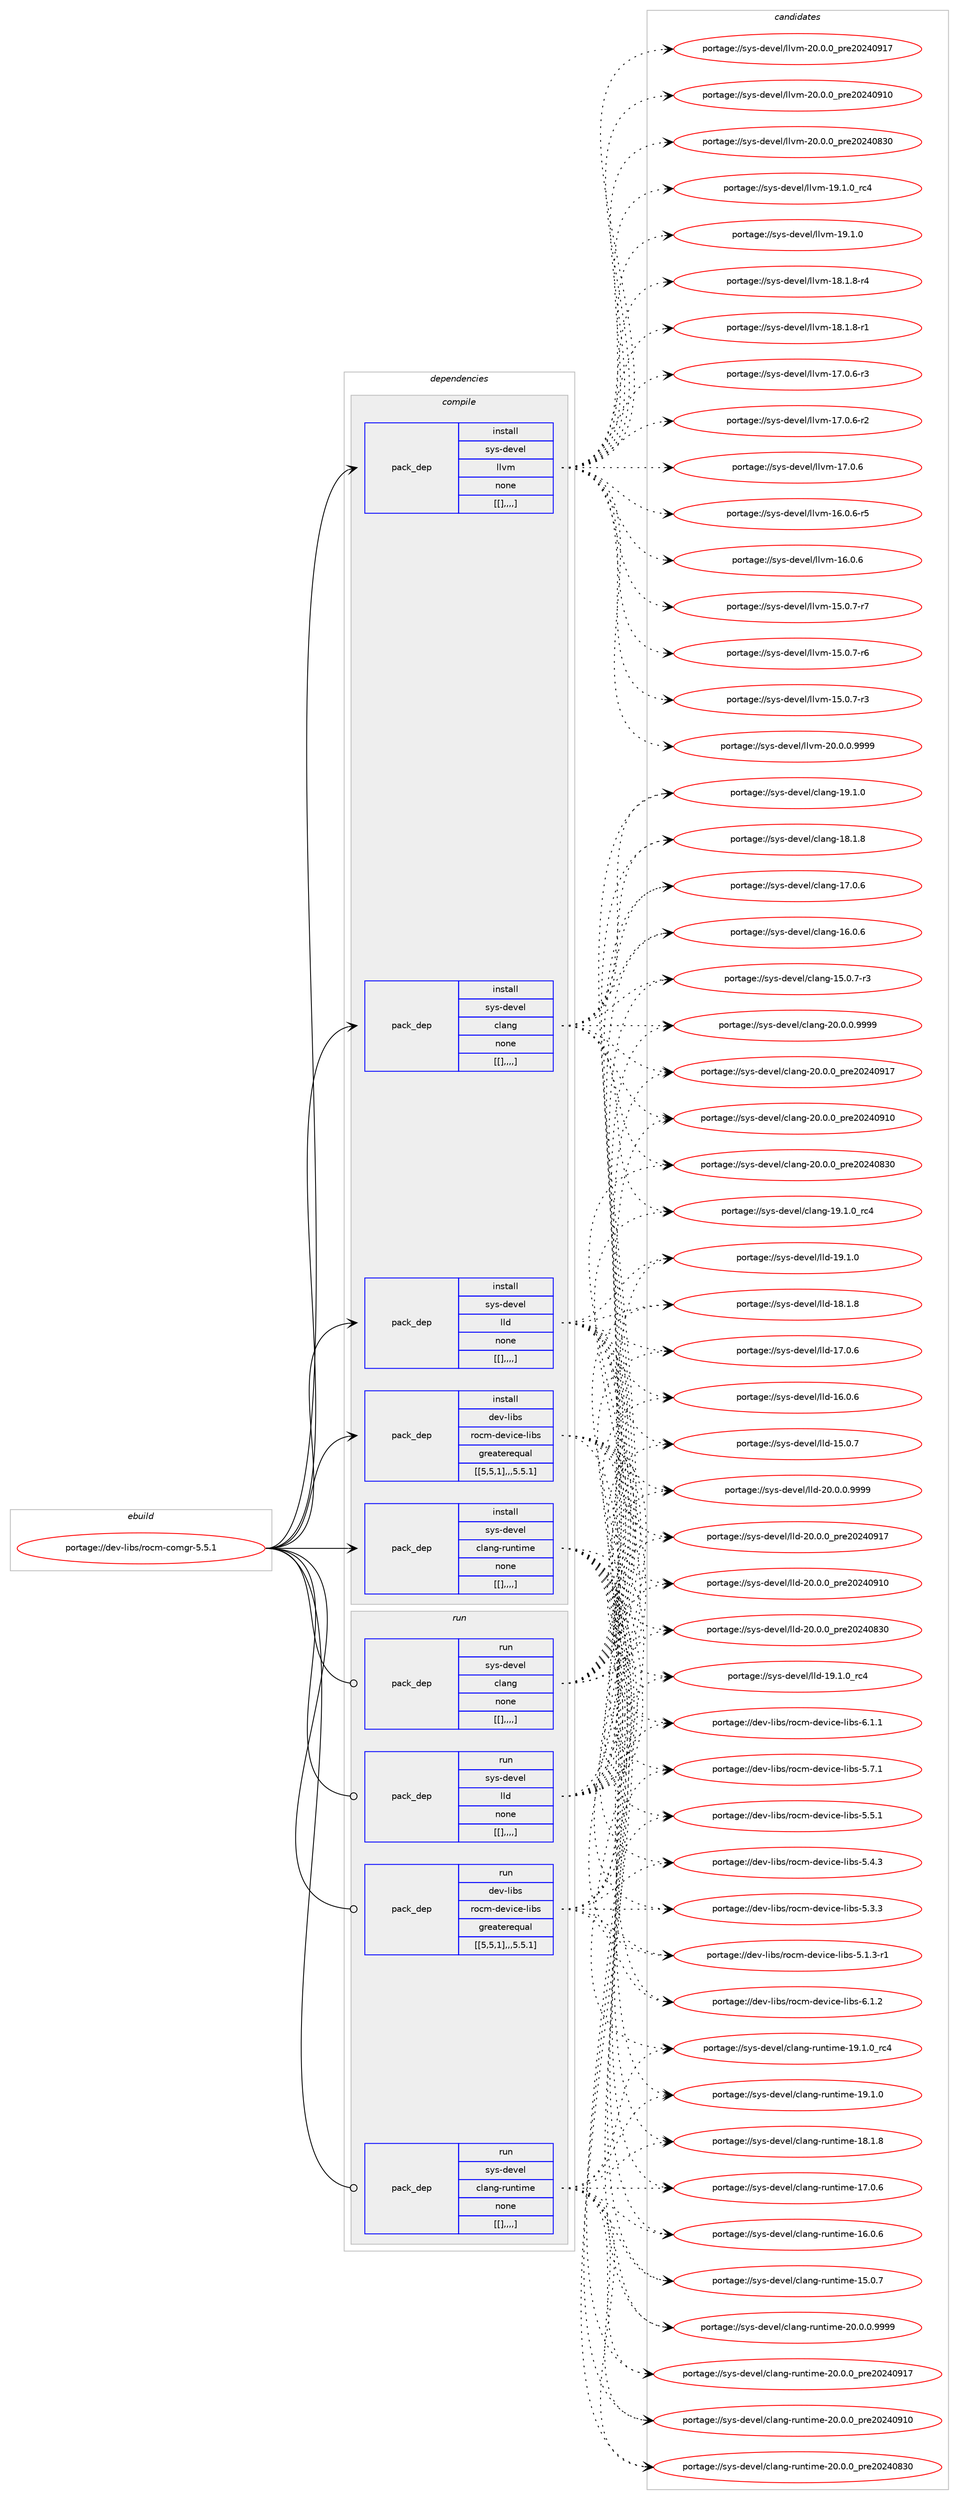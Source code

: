 digraph prolog {

# *************
# Graph options
# *************

newrank=true;
concentrate=true;
compound=true;
graph [rankdir=LR,fontname=Helvetica,fontsize=10,ranksep=1.5];#, ranksep=2.5, nodesep=0.2];
edge  [arrowhead=vee];
node  [fontname=Helvetica,fontsize=10];

# **********
# The ebuild
# **********

subgraph cluster_leftcol {
color=gray;
label=<<i>ebuild</i>>;
id [label="portage://dev-libs/rocm-comgr-5.5.1", color=red, width=4, href="../dev-libs/rocm-comgr-5.5.1.svg"];
}

# ****************
# The dependencies
# ****************

subgraph cluster_midcol {
color=gray;
label=<<i>dependencies</i>>;
subgraph cluster_compile {
fillcolor="#eeeeee";
style=filled;
label=<<i>compile</i>>;
subgraph pack85007 {
dependency115204 [label=<<TABLE BORDER="0" CELLBORDER="1" CELLSPACING="0" CELLPADDING="4" WIDTH="220"><TR><TD ROWSPAN="6" CELLPADDING="30">pack_dep</TD></TR><TR><TD WIDTH="110">install</TD></TR><TR><TD>dev-libs</TD></TR><TR><TD>rocm-device-libs</TD></TR><TR><TD>greaterequal</TD></TR><TR><TD>[[5,5,1],,,5.5.1]</TD></TR></TABLE>>, shape=none, color=blue];
}
id:e -> dependency115204:w [weight=20,style="solid",arrowhead="vee"];
subgraph pack85008 {
dependency115205 [label=<<TABLE BORDER="0" CELLBORDER="1" CELLSPACING="0" CELLPADDING="4" WIDTH="220"><TR><TD ROWSPAN="6" CELLPADDING="30">pack_dep</TD></TR><TR><TD WIDTH="110">install</TD></TR><TR><TD>sys-devel</TD></TR><TR><TD>clang</TD></TR><TR><TD>none</TD></TR><TR><TD>[[],,,,]</TD></TR></TABLE>>, shape=none, color=blue];
}
id:e -> dependency115205:w [weight=20,style="solid",arrowhead="vee"];
subgraph pack85009 {
dependency115206 [label=<<TABLE BORDER="0" CELLBORDER="1" CELLSPACING="0" CELLPADDING="4" WIDTH="220"><TR><TD ROWSPAN="6" CELLPADDING="30">pack_dep</TD></TR><TR><TD WIDTH="110">install</TD></TR><TR><TD>sys-devel</TD></TR><TR><TD>clang-runtime</TD></TR><TR><TD>none</TD></TR><TR><TD>[[],,,,]</TD></TR></TABLE>>, shape=none, color=blue];
}
id:e -> dependency115206:w [weight=20,style="solid",arrowhead="vee"];
subgraph pack85010 {
dependency115207 [label=<<TABLE BORDER="0" CELLBORDER="1" CELLSPACING="0" CELLPADDING="4" WIDTH="220"><TR><TD ROWSPAN="6" CELLPADDING="30">pack_dep</TD></TR><TR><TD WIDTH="110">install</TD></TR><TR><TD>sys-devel</TD></TR><TR><TD>lld</TD></TR><TR><TD>none</TD></TR><TR><TD>[[],,,,]</TD></TR></TABLE>>, shape=none, color=blue];
}
id:e -> dependency115207:w [weight=20,style="solid",arrowhead="vee"];
subgraph pack85011 {
dependency115208 [label=<<TABLE BORDER="0" CELLBORDER="1" CELLSPACING="0" CELLPADDING="4" WIDTH="220"><TR><TD ROWSPAN="6" CELLPADDING="30">pack_dep</TD></TR><TR><TD WIDTH="110">install</TD></TR><TR><TD>sys-devel</TD></TR><TR><TD>llvm</TD></TR><TR><TD>none</TD></TR><TR><TD>[[],,,,]</TD></TR></TABLE>>, shape=none, color=blue];
}
id:e -> dependency115208:w [weight=20,style="solid",arrowhead="vee"];
}
subgraph cluster_compileandrun {
fillcolor="#eeeeee";
style=filled;
label=<<i>compile and run</i>>;
}
subgraph cluster_run {
fillcolor="#eeeeee";
style=filled;
label=<<i>run</i>>;
subgraph pack85012 {
dependency115209 [label=<<TABLE BORDER="0" CELLBORDER="1" CELLSPACING="0" CELLPADDING="4" WIDTH="220"><TR><TD ROWSPAN="6" CELLPADDING="30">pack_dep</TD></TR><TR><TD WIDTH="110">run</TD></TR><TR><TD>dev-libs</TD></TR><TR><TD>rocm-device-libs</TD></TR><TR><TD>greaterequal</TD></TR><TR><TD>[[5,5,1],,,5.5.1]</TD></TR></TABLE>>, shape=none, color=blue];
}
id:e -> dependency115209:w [weight=20,style="solid",arrowhead="odot"];
subgraph pack85013 {
dependency115210 [label=<<TABLE BORDER="0" CELLBORDER="1" CELLSPACING="0" CELLPADDING="4" WIDTH="220"><TR><TD ROWSPAN="6" CELLPADDING="30">pack_dep</TD></TR><TR><TD WIDTH="110">run</TD></TR><TR><TD>sys-devel</TD></TR><TR><TD>clang</TD></TR><TR><TD>none</TD></TR><TR><TD>[[],,,,]</TD></TR></TABLE>>, shape=none, color=blue];
}
id:e -> dependency115210:w [weight=20,style="solid",arrowhead="odot"];
subgraph pack85014 {
dependency115211 [label=<<TABLE BORDER="0" CELLBORDER="1" CELLSPACING="0" CELLPADDING="4" WIDTH="220"><TR><TD ROWSPAN="6" CELLPADDING="30">pack_dep</TD></TR><TR><TD WIDTH="110">run</TD></TR><TR><TD>sys-devel</TD></TR><TR><TD>clang-runtime</TD></TR><TR><TD>none</TD></TR><TR><TD>[[],,,,]</TD></TR></TABLE>>, shape=none, color=blue];
}
id:e -> dependency115211:w [weight=20,style="solid",arrowhead="odot"];
subgraph pack85015 {
dependency115212 [label=<<TABLE BORDER="0" CELLBORDER="1" CELLSPACING="0" CELLPADDING="4" WIDTH="220"><TR><TD ROWSPAN="6" CELLPADDING="30">pack_dep</TD></TR><TR><TD WIDTH="110">run</TD></TR><TR><TD>sys-devel</TD></TR><TR><TD>lld</TD></TR><TR><TD>none</TD></TR><TR><TD>[[],,,,]</TD></TR></TABLE>>, shape=none, color=blue];
}
id:e -> dependency115212:w [weight=20,style="solid",arrowhead="odot"];
}
}

# **************
# The candidates
# **************

subgraph cluster_choices {
rank=same;
color=gray;
label=<<i>candidates</i>>;

subgraph choice85007 {
color=black;
nodesep=1;
choice1001011184510810598115471141119910945100101118105991014510810598115455446494650 [label="portage://dev-libs/rocm-device-libs-6.1.2", color=red, width=4,href="../dev-libs/rocm-device-libs-6.1.2.svg"];
choice1001011184510810598115471141119910945100101118105991014510810598115455446494649 [label="portage://dev-libs/rocm-device-libs-6.1.1", color=red, width=4,href="../dev-libs/rocm-device-libs-6.1.1.svg"];
choice1001011184510810598115471141119910945100101118105991014510810598115455346554649 [label="portage://dev-libs/rocm-device-libs-5.7.1", color=red, width=4,href="../dev-libs/rocm-device-libs-5.7.1.svg"];
choice1001011184510810598115471141119910945100101118105991014510810598115455346534649 [label="portage://dev-libs/rocm-device-libs-5.5.1", color=red, width=4,href="../dev-libs/rocm-device-libs-5.5.1.svg"];
choice1001011184510810598115471141119910945100101118105991014510810598115455346524651 [label="portage://dev-libs/rocm-device-libs-5.4.3", color=red, width=4,href="../dev-libs/rocm-device-libs-5.4.3.svg"];
choice1001011184510810598115471141119910945100101118105991014510810598115455346514651 [label="portage://dev-libs/rocm-device-libs-5.3.3", color=red, width=4,href="../dev-libs/rocm-device-libs-5.3.3.svg"];
choice10010111845108105981154711411199109451001011181059910145108105981154553464946514511449 [label="portage://dev-libs/rocm-device-libs-5.1.3-r1", color=red, width=4,href="../dev-libs/rocm-device-libs-5.1.3-r1.svg"];
dependency115204:e -> choice1001011184510810598115471141119910945100101118105991014510810598115455446494650:w [style=dotted,weight="100"];
dependency115204:e -> choice1001011184510810598115471141119910945100101118105991014510810598115455446494649:w [style=dotted,weight="100"];
dependency115204:e -> choice1001011184510810598115471141119910945100101118105991014510810598115455346554649:w [style=dotted,weight="100"];
dependency115204:e -> choice1001011184510810598115471141119910945100101118105991014510810598115455346534649:w [style=dotted,weight="100"];
dependency115204:e -> choice1001011184510810598115471141119910945100101118105991014510810598115455346524651:w [style=dotted,weight="100"];
dependency115204:e -> choice1001011184510810598115471141119910945100101118105991014510810598115455346514651:w [style=dotted,weight="100"];
dependency115204:e -> choice10010111845108105981154711411199109451001011181059910145108105981154553464946514511449:w [style=dotted,weight="100"];
}
subgraph choice85008 {
color=black;
nodesep=1;
choice11512111545100101118101108479910897110103455048464846484657575757 [label="portage://sys-devel/clang-20.0.0.9999", color=red, width=4,href="../sys-devel/clang-20.0.0.9999.svg"];
choice1151211154510010111810110847991089711010345504846484648951121141015048505248574955 [label="portage://sys-devel/clang-20.0.0_pre20240917", color=red, width=4,href="../sys-devel/clang-20.0.0_pre20240917.svg"];
choice1151211154510010111810110847991089711010345504846484648951121141015048505248574948 [label="portage://sys-devel/clang-20.0.0_pre20240910", color=red, width=4,href="../sys-devel/clang-20.0.0_pre20240910.svg"];
choice1151211154510010111810110847991089711010345504846484648951121141015048505248565148 [label="portage://sys-devel/clang-20.0.0_pre20240830", color=red, width=4,href="../sys-devel/clang-20.0.0_pre20240830.svg"];
choice1151211154510010111810110847991089711010345495746494648951149952 [label="portage://sys-devel/clang-19.1.0_rc4", color=red, width=4,href="../sys-devel/clang-19.1.0_rc4.svg"];
choice1151211154510010111810110847991089711010345495746494648 [label="portage://sys-devel/clang-19.1.0", color=red, width=4,href="../sys-devel/clang-19.1.0.svg"];
choice1151211154510010111810110847991089711010345495646494656 [label="portage://sys-devel/clang-18.1.8", color=red, width=4,href="../sys-devel/clang-18.1.8.svg"];
choice1151211154510010111810110847991089711010345495546484654 [label="portage://sys-devel/clang-17.0.6", color=red, width=4,href="../sys-devel/clang-17.0.6.svg"];
choice1151211154510010111810110847991089711010345495446484654 [label="portage://sys-devel/clang-16.0.6", color=red, width=4,href="../sys-devel/clang-16.0.6.svg"];
choice11512111545100101118101108479910897110103454953464846554511451 [label="portage://sys-devel/clang-15.0.7-r3", color=red, width=4,href="../sys-devel/clang-15.0.7-r3.svg"];
dependency115205:e -> choice11512111545100101118101108479910897110103455048464846484657575757:w [style=dotted,weight="100"];
dependency115205:e -> choice1151211154510010111810110847991089711010345504846484648951121141015048505248574955:w [style=dotted,weight="100"];
dependency115205:e -> choice1151211154510010111810110847991089711010345504846484648951121141015048505248574948:w [style=dotted,weight="100"];
dependency115205:e -> choice1151211154510010111810110847991089711010345504846484648951121141015048505248565148:w [style=dotted,weight="100"];
dependency115205:e -> choice1151211154510010111810110847991089711010345495746494648951149952:w [style=dotted,weight="100"];
dependency115205:e -> choice1151211154510010111810110847991089711010345495746494648:w [style=dotted,weight="100"];
dependency115205:e -> choice1151211154510010111810110847991089711010345495646494656:w [style=dotted,weight="100"];
dependency115205:e -> choice1151211154510010111810110847991089711010345495546484654:w [style=dotted,weight="100"];
dependency115205:e -> choice1151211154510010111810110847991089711010345495446484654:w [style=dotted,weight="100"];
dependency115205:e -> choice11512111545100101118101108479910897110103454953464846554511451:w [style=dotted,weight="100"];
}
subgraph choice85009 {
color=black;
nodesep=1;
choice1151211154510010111810110847991089711010345114117110116105109101455048464846484657575757 [label="portage://sys-devel/clang-runtime-20.0.0.9999", color=red, width=4,href="../sys-devel/clang-runtime-20.0.0.9999.svg"];
choice115121115451001011181011084799108971101034511411711011610510910145504846484648951121141015048505248574955 [label="portage://sys-devel/clang-runtime-20.0.0_pre20240917", color=red, width=4,href="../sys-devel/clang-runtime-20.0.0_pre20240917.svg"];
choice115121115451001011181011084799108971101034511411711011610510910145504846484648951121141015048505248574948 [label="portage://sys-devel/clang-runtime-20.0.0_pre20240910", color=red, width=4,href="../sys-devel/clang-runtime-20.0.0_pre20240910.svg"];
choice115121115451001011181011084799108971101034511411711011610510910145504846484648951121141015048505248565148 [label="portage://sys-devel/clang-runtime-20.0.0_pre20240830", color=red, width=4,href="../sys-devel/clang-runtime-20.0.0_pre20240830.svg"];
choice115121115451001011181011084799108971101034511411711011610510910145495746494648951149952 [label="portage://sys-devel/clang-runtime-19.1.0_rc4", color=red, width=4,href="../sys-devel/clang-runtime-19.1.0_rc4.svg"];
choice115121115451001011181011084799108971101034511411711011610510910145495746494648 [label="portage://sys-devel/clang-runtime-19.1.0", color=red, width=4,href="../sys-devel/clang-runtime-19.1.0.svg"];
choice115121115451001011181011084799108971101034511411711011610510910145495646494656 [label="portage://sys-devel/clang-runtime-18.1.8", color=red, width=4,href="../sys-devel/clang-runtime-18.1.8.svg"];
choice115121115451001011181011084799108971101034511411711011610510910145495546484654 [label="portage://sys-devel/clang-runtime-17.0.6", color=red, width=4,href="../sys-devel/clang-runtime-17.0.6.svg"];
choice115121115451001011181011084799108971101034511411711011610510910145495446484654 [label="portage://sys-devel/clang-runtime-16.0.6", color=red, width=4,href="../sys-devel/clang-runtime-16.0.6.svg"];
choice115121115451001011181011084799108971101034511411711011610510910145495346484655 [label="portage://sys-devel/clang-runtime-15.0.7", color=red, width=4,href="../sys-devel/clang-runtime-15.0.7.svg"];
dependency115206:e -> choice1151211154510010111810110847991089711010345114117110116105109101455048464846484657575757:w [style=dotted,weight="100"];
dependency115206:e -> choice115121115451001011181011084799108971101034511411711011610510910145504846484648951121141015048505248574955:w [style=dotted,weight="100"];
dependency115206:e -> choice115121115451001011181011084799108971101034511411711011610510910145504846484648951121141015048505248574948:w [style=dotted,weight="100"];
dependency115206:e -> choice115121115451001011181011084799108971101034511411711011610510910145504846484648951121141015048505248565148:w [style=dotted,weight="100"];
dependency115206:e -> choice115121115451001011181011084799108971101034511411711011610510910145495746494648951149952:w [style=dotted,weight="100"];
dependency115206:e -> choice115121115451001011181011084799108971101034511411711011610510910145495746494648:w [style=dotted,weight="100"];
dependency115206:e -> choice115121115451001011181011084799108971101034511411711011610510910145495646494656:w [style=dotted,weight="100"];
dependency115206:e -> choice115121115451001011181011084799108971101034511411711011610510910145495546484654:w [style=dotted,weight="100"];
dependency115206:e -> choice115121115451001011181011084799108971101034511411711011610510910145495446484654:w [style=dotted,weight="100"];
dependency115206:e -> choice115121115451001011181011084799108971101034511411711011610510910145495346484655:w [style=dotted,weight="100"];
}
subgraph choice85010 {
color=black;
nodesep=1;
choice1151211154510010111810110847108108100455048464846484657575757 [label="portage://sys-devel/lld-20.0.0.9999", color=red, width=4,href="../sys-devel/lld-20.0.0.9999.svg"];
choice115121115451001011181011084710810810045504846484648951121141015048505248574955 [label="portage://sys-devel/lld-20.0.0_pre20240917", color=red, width=4,href="../sys-devel/lld-20.0.0_pre20240917.svg"];
choice115121115451001011181011084710810810045504846484648951121141015048505248574948 [label="portage://sys-devel/lld-20.0.0_pre20240910", color=red, width=4,href="../sys-devel/lld-20.0.0_pre20240910.svg"];
choice115121115451001011181011084710810810045504846484648951121141015048505248565148 [label="portage://sys-devel/lld-20.0.0_pre20240830", color=red, width=4,href="../sys-devel/lld-20.0.0_pre20240830.svg"];
choice115121115451001011181011084710810810045495746494648951149952 [label="portage://sys-devel/lld-19.1.0_rc4", color=red, width=4,href="../sys-devel/lld-19.1.0_rc4.svg"];
choice115121115451001011181011084710810810045495746494648 [label="portage://sys-devel/lld-19.1.0", color=red, width=4,href="../sys-devel/lld-19.1.0.svg"];
choice115121115451001011181011084710810810045495646494656 [label="portage://sys-devel/lld-18.1.8", color=red, width=4,href="../sys-devel/lld-18.1.8.svg"];
choice115121115451001011181011084710810810045495546484654 [label="portage://sys-devel/lld-17.0.6", color=red, width=4,href="../sys-devel/lld-17.0.6.svg"];
choice115121115451001011181011084710810810045495446484654 [label="portage://sys-devel/lld-16.0.6", color=red, width=4,href="../sys-devel/lld-16.0.6.svg"];
choice115121115451001011181011084710810810045495346484655 [label="portage://sys-devel/lld-15.0.7", color=red, width=4,href="../sys-devel/lld-15.0.7.svg"];
dependency115207:e -> choice1151211154510010111810110847108108100455048464846484657575757:w [style=dotted,weight="100"];
dependency115207:e -> choice115121115451001011181011084710810810045504846484648951121141015048505248574955:w [style=dotted,weight="100"];
dependency115207:e -> choice115121115451001011181011084710810810045504846484648951121141015048505248574948:w [style=dotted,weight="100"];
dependency115207:e -> choice115121115451001011181011084710810810045504846484648951121141015048505248565148:w [style=dotted,weight="100"];
dependency115207:e -> choice115121115451001011181011084710810810045495746494648951149952:w [style=dotted,weight="100"];
dependency115207:e -> choice115121115451001011181011084710810810045495746494648:w [style=dotted,weight="100"];
dependency115207:e -> choice115121115451001011181011084710810810045495646494656:w [style=dotted,weight="100"];
dependency115207:e -> choice115121115451001011181011084710810810045495546484654:w [style=dotted,weight="100"];
dependency115207:e -> choice115121115451001011181011084710810810045495446484654:w [style=dotted,weight="100"];
dependency115207:e -> choice115121115451001011181011084710810810045495346484655:w [style=dotted,weight="100"];
}
subgraph choice85011 {
color=black;
nodesep=1;
choice1151211154510010111810110847108108118109455048464846484657575757 [label="portage://sys-devel/llvm-20.0.0.9999", color=red, width=4,href="../sys-devel/llvm-20.0.0.9999.svg"];
choice115121115451001011181011084710810811810945504846484648951121141015048505248574955 [label="portage://sys-devel/llvm-20.0.0_pre20240917", color=red, width=4,href="../sys-devel/llvm-20.0.0_pre20240917.svg"];
choice115121115451001011181011084710810811810945504846484648951121141015048505248574948 [label="portage://sys-devel/llvm-20.0.0_pre20240910", color=red, width=4,href="../sys-devel/llvm-20.0.0_pre20240910.svg"];
choice115121115451001011181011084710810811810945504846484648951121141015048505248565148 [label="portage://sys-devel/llvm-20.0.0_pre20240830", color=red, width=4,href="../sys-devel/llvm-20.0.0_pre20240830.svg"];
choice115121115451001011181011084710810811810945495746494648951149952 [label="portage://sys-devel/llvm-19.1.0_rc4", color=red, width=4,href="../sys-devel/llvm-19.1.0_rc4.svg"];
choice115121115451001011181011084710810811810945495746494648 [label="portage://sys-devel/llvm-19.1.0", color=red, width=4,href="../sys-devel/llvm-19.1.0.svg"];
choice1151211154510010111810110847108108118109454956464946564511452 [label="portage://sys-devel/llvm-18.1.8-r4", color=red, width=4,href="../sys-devel/llvm-18.1.8-r4.svg"];
choice1151211154510010111810110847108108118109454956464946564511449 [label="portage://sys-devel/llvm-18.1.8-r1", color=red, width=4,href="../sys-devel/llvm-18.1.8-r1.svg"];
choice1151211154510010111810110847108108118109454955464846544511451 [label="portage://sys-devel/llvm-17.0.6-r3", color=red, width=4,href="../sys-devel/llvm-17.0.6-r3.svg"];
choice1151211154510010111810110847108108118109454955464846544511450 [label="portage://sys-devel/llvm-17.0.6-r2", color=red, width=4,href="../sys-devel/llvm-17.0.6-r2.svg"];
choice115121115451001011181011084710810811810945495546484654 [label="portage://sys-devel/llvm-17.0.6", color=red, width=4,href="../sys-devel/llvm-17.0.6.svg"];
choice1151211154510010111810110847108108118109454954464846544511453 [label="portage://sys-devel/llvm-16.0.6-r5", color=red, width=4,href="../sys-devel/llvm-16.0.6-r5.svg"];
choice115121115451001011181011084710810811810945495446484654 [label="portage://sys-devel/llvm-16.0.6", color=red, width=4,href="../sys-devel/llvm-16.0.6.svg"];
choice1151211154510010111810110847108108118109454953464846554511455 [label="portage://sys-devel/llvm-15.0.7-r7", color=red, width=4,href="../sys-devel/llvm-15.0.7-r7.svg"];
choice1151211154510010111810110847108108118109454953464846554511454 [label="portage://sys-devel/llvm-15.0.7-r6", color=red, width=4,href="../sys-devel/llvm-15.0.7-r6.svg"];
choice1151211154510010111810110847108108118109454953464846554511451 [label="portage://sys-devel/llvm-15.0.7-r3", color=red, width=4,href="../sys-devel/llvm-15.0.7-r3.svg"];
dependency115208:e -> choice1151211154510010111810110847108108118109455048464846484657575757:w [style=dotted,weight="100"];
dependency115208:e -> choice115121115451001011181011084710810811810945504846484648951121141015048505248574955:w [style=dotted,weight="100"];
dependency115208:e -> choice115121115451001011181011084710810811810945504846484648951121141015048505248574948:w [style=dotted,weight="100"];
dependency115208:e -> choice115121115451001011181011084710810811810945504846484648951121141015048505248565148:w [style=dotted,weight="100"];
dependency115208:e -> choice115121115451001011181011084710810811810945495746494648951149952:w [style=dotted,weight="100"];
dependency115208:e -> choice115121115451001011181011084710810811810945495746494648:w [style=dotted,weight="100"];
dependency115208:e -> choice1151211154510010111810110847108108118109454956464946564511452:w [style=dotted,weight="100"];
dependency115208:e -> choice1151211154510010111810110847108108118109454956464946564511449:w [style=dotted,weight="100"];
dependency115208:e -> choice1151211154510010111810110847108108118109454955464846544511451:w [style=dotted,weight="100"];
dependency115208:e -> choice1151211154510010111810110847108108118109454955464846544511450:w [style=dotted,weight="100"];
dependency115208:e -> choice115121115451001011181011084710810811810945495546484654:w [style=dotted,weight="100"];
dependency115208:e -> choice1151211154510010111810110847108108118109454954464846544511453:w [style=dotted,weight="100"];
dependency115208:e -> choice115121115451001011181011084710810811810945495446484654:w [style=dotted,weight="100"];
dependency115208:e -> choice1151211154510010111810110847108108118109454953464846554511455:w [style=dotted,weight="100"];
dependency115208:e -> choice1151211154510010111810110847108108118109454953464846554511454:w [style=dotted,weight="100"];
dependency115208:e -> choice1151211154510010111810110847108108118109454953464846554511451:w [style=dotted,weight="100"];
}
subgraph choice85012 {
color=black;
nodesep=1;
choice1001011184510810598115471141119910945100101118105991014510810598115455446494650 [label="portage://dev-libs/rocm-device-libs-6.1.2", color=red, width=4,href="../dev-libs/rocm-device-libs-6.1.2.svg"];
choice1001011184510810598115471141119910945100101118105991014510810598115455446494649 [label="portage://dev-libs/rocm-device-libs-6.1.1", color=red, width=4,href="../dev-libs/rocm-device-libs-6.1.1.svg"];
choice1001011184510810598115471141119910945100101118105991014510810598115455346554649 [label="portage://dev-libs/rocm-device-libs-5.7.1", color=red, width=4,href="../dev-libs/rocm-device-libs-5.7.1.svg"];
choice1001011184510810598115471141119910945100101118105991014510810598115455346534649 [label="portage://dev-libs/rocm-device-libs-5.5.1", color=red, width=4,href="../dev-libs/rocm-device-libs-5.5.1.svg"];
choice1001011184510810598115471141119910945100101118105991014510810598115455346524651 [label="portage://dev-libs/rocm-device-libs-5.4.3", color=red, width=4,href="../dev-libs/rocm-device-libs-5.4.3.svg"];
choice1001011184510810598115471141119910945100101118105991014510810598115455346514651 [label="portage://dev-libs/rocm-device-libs-5.3.3", color=red, width=4,href="../dev-libs/rocm-device-libs-5.3.3.svg"];
choice10010111845108105981154711411199109451001011181059910145108105981154553464946514511449 [label="portage://dev-libs/rocm-device-libs-5.1.3-r1", color=red, width=4,href="../dev-libs/rocm-device-libs-5.1.3-r1.svg"];
dependency115209:e -> choice1001011184510810598115471141119910945100101118105991014510810598115455446494650:w [style=dotted,weight="100"];
dependency115209:e -> choice1001011184510810598115471141119910945100101118105991014510810598115455446494649:w [style=dotted,weight="100"];
dependency115209:e -> choice1001011184510810598115471141119910945100101118105991014510810598115455346554649:w [style=dotted,weight="100"];
dependency115209:e -> choice1001011184510810598115471141119910945100101118105991014510810598115455346534649:w [style=dotted,weight="100"];
dependency115209:e -> choice1001011184510810598115471141119910945100101118105991014510810598115455346524651:w [style=dotted,weight="100"];
dependency115209:e -> choice1001011184510810598115471141119910945100101118105991014510810598115455346514651:w [style=dotted,weight="100"];
dependency115209:e -> choice10010111845108105981154711411199109451001011181059910145108105981154553464946514511449:w [style=dotted,weight="100"];
}
subgraph choice85013 {
color=black;
nodesep=1;
choice11512111545100101118101108479910897110103455048464846484657575757 [label="portage://sys-devel/clang-20.0.0.9999", color=red, width=4,href="../sys-devel/clang-20.0.0.9999.svg"];
choice1151211154510010111810110847991089711010345504846484648951121141015048505248574955 [label="portage://sys-devel/clang-20.0.0_pre20240917", color=red, width=4,href="../sys-devel/clang-20.0.0_pre20240917.svg"];
choice1151211154510010111810110847991089711010345504846484648951121141015048505248574948 [label="portage://sys-devel/clang-20.0.0_pre20240910", color=red, width=4,href="../sys-devel/clang-20.0.0_pre20240910.svg"];
choice1151211154510010111810110847991089711010345504846484648951121141015048505248565148 [label="portage://sys-devel/clang-20.0.0_pre20240830", color=red, width=4,href="../sys-devel/clang-20.0.0_pre20240830.svg"];
choice1151211154510010111810110847991089711010345495746494648951149952 [label="portage://sys-devel/clang-19.1.0_rc4", color=red, width=4,href="../sys-devel/clang-19.1.0_rc4.svg"];
choice1151211154510010111810110847991089711010345495746494648 [label="portage://sys-devel/clang-19.1.0", color=red, width=4,href="../sys-devel/clang-19.1.0.svg"];
choice1151211154510010111810110847991089711010345495646494656 [label="portage://sys-devel/clang-18.1.8", color=red, width=4,href="../sys-devel/clang-18.1.8.svg"];
choice1151211154510010111810110847991089711010345495546484654 [label="portage://sys-devel/clang-17.0.6", color=red, width=4,href="../sys-devel/clang-17.0.6.svg"];
choice1151211154510010111810110847991089711010345495446484654 [label="portage://sys-devel/clang-16.0.6", color=red, width=4,href="../sys-devel/clang-16.0.6.svg"];
choice11512111545100101118101108479910897110103454953464846554511451 [label="portage://sys-devel/clang-15.0.7-r3", color=red, width=4,href="../sys-devel/clang-15.0.7-r3.svg"];
dependency115210:e -> choice11512111545100101118101108479910897110103455048464846484657575757:w [style=dotted,weight="100"];
dependency115210:e -> choice1151211154510010111810110847991089711010345504846484648951121141015048505248574955:w [style=dotted,weight="100"];
dependency115210:e -> choice1151211154510010111810110847991089711010345504846484648951121141015048505248574948:w [style=dotted,weight="100"];
dependency115210:e -> choice1151211154510010111810110847991089711010345504846484648951121141015048505248565148:w [style=dotted,weight="100"];
dependency115210:e -> choice1151211154510010111810110847991089711010345495746494648951149952:w [style=dotted,weight="100"];
dependency115210:e -> choice1151211154510010111810110847991089711010345495746494648:w [style=dotted,weight="100"];
dependency115210:e -> choice1151211154510010111810110847991089711010345495646494656:w [style=dotted,weight="100"];
dependency115210:e -> choice1151211154510010111810110847991089711010345495546484654:w [style=dotted,weight="100"];
dependency115210:e -> choice1151211154510010111810110847991089711010345495446484654:w [style=dotted,weight="100"];
dependency115210:e -> choice11512111545100101118101108479910897110103454953464846554511451:w [style=dotted,weight="100"];
}
subgraph choice85014 {
color=black;
nodesep=1;
choice1151211154510010111810110847991089711010345114117110116105109101455048464846484657575757 [label="portage://sys-devel/clang-runtime-20.0.0.9999", color=red, width=4,href="../sys-devel/clang-runtime-20.0.0.9999.svg"];
choice115121115451001011181011084799108971101034511411711011610510910145504846484648951121141015048505248574955 [label="portage://sys-devel/clang-runtime-20.0.0_pre20240917", color=red, width=4,href="../sys-devel/clang-runtime-20.0.0_pre20240917.svg"];
choice115121115451001011181011084799108971101034511411711011610510910145504846484648951121141015048505248574948 [label="portage://sys-devel/clang-runtime-20.0.0_pre20240910", color=red, width=4,href="../sys-devel/clang-runtime-20.0.0_pre20240910.svg"];
choice115121115451001011181011084799108971101034511411711011610510910145504846484648951121141015048505248565148 [label="portage://sys-devel/clang-runtime-20.0.0_pre20240830", color=red, width=4,href="../sys-devel/clang-runtime-20.0.0_pre20240830.svg"];
choice115121115451001011181011084799108971101034511411711011610510910145495746494648951149952 [label="portage://sys-devel/clang-runtime-19.1.0_rc4", color=red, width=4,href="../sys-devel/clang-runtime-19.1.0_rc4.svg"];
choice115121115451001011181011084799108971101034511411711011610510910145495746494648 [label="portage://sys-devel/clang-runtime-19.1.0", color=red, width=4,href="../sys-devel/clang-runtime-19.1.0.svg"];
choice115121115451001011181011084799108971101034511411711011610510910145495646494656 [label="portage://sys-devel/clang-runtime-18.1.8", color=red, width=4,href="../sys-devel/clang-runtime-18.1.8.svg"];
choice115121115451001011181011084799108971101034511411711011610510910145495546484654 [label="portage://sys-devel/clang-runtime-17.0.6", color=red, width=4,href="../sys-devel/clang-runtime-17.0.6.svg"];
choice115121115451001011181011084799108971101034511411711011610510910145495446484654 [label="portage://sys-devel/clang-runtime-16.0.6", color=red, width=4,href="../sys-devel/clang-runtime-16.0.6.svg"];
choice115121115451001011181011084799108971101034511411711011610510910145495346484655 [label="portage://sys-devel/clang-runtime-15.0.7", color=red, width=4,href="../sys-devel/clang-runtime-15.0.7.svg"];
dependency115211:e -> choice1151211154510010111810110847991089711010345114117110116105109101455048464846484657575757:w [style=dotted,weight="100"];
dependency115211:e -> choice115121115451001011181011084799108971101034511411711011610510910145504846484648951121141015048505248574955:w [style=dotted,weight="100"];
dependency115211:e -> choice115121115451001011181011084799108971101034511411711011610510910145504846484648951121141015048505248574948:w [style=dotted,weight="100"];
dependency115211:e -> choice115121115451001011181011084799108971101034511411711011610510910145504846484648951121141015048505248565148:w [style=dotted,weight="100"];
dependency115211:e -> choice115121115451001011181011084799108971101034511411711011610510910145495746494648951149952:w [style=dotted,weight="100"];
dependency115211:e -> choice115121115451001011181011084799108971101034511411711011610510910145495746494648:w [style=dotted,weight="100"];
dependency115211:e -> choice115121115451001011181011084799108971101034511411711011610510910145495646494656:w [style=dotted,weight="100"];
dependency115211:e -> choice115121115451001011181011084799108971101034511411711011610510910145495546484654:w [style=dotted,weight="100"];
dependency115211:e -> choice115121115451001011181011084799108971101034511411711011610510910145495446484654:w [style=dotted,weight="100"];
dependency115211:e -> choice115121115451001011181011084799108971101034511411711011610510910145495346484655:w [style=dotted,weight="100"];
}
subgraph choice85015 {
color=black;
nodesep=1;
choice1151211154510010111810110847108108100455048464846484657575757 [label="portage://sys-devel/lld-20.0.0.9999", color=red, width=4,href="../sys-devel/lld-20.0.0.9999.svg"];
choice115121115451001011181011084710810810045504846484648951121141015048505248574955 [label="portage://sys-devel/lld-20.0.0_pre20240917", color=red, width=4,href="../sys-devel/lld-20.0.0_pre20240917.svg"];
choice115121115451001011181011084710810810045504846484648951121141015048505248574948 [label="portage://sys-devel/lld-20.0.0_pre20240910", color=red, width=4,href="../sys-devel/lld-20.0.0_pre20240910.svg"];
choice115121115451001011181011084710810810045504846484648951121141015048505248565148 [label="portage://sys-devel/lld-20.0.0_pre20240830", color=red, width=4,href="../sys-devel/lld-20.0.0_pre20240830.svg"];
choice115121115451001011181011084710810810045495746494648951149952 [label="portage://sys-devel/lld-19.1.0_rc4", color=red, width=4,href="../sys-devel/lld-19.1.0_rc4.svg"];
choice115121115451001011181011084710810810045495746494648 [label="portage://sys-devel/lld-19.1.0", color=red, width=4,href="../sys-devel/lld-19.1.0.svg"];
choice115121115451001011181011084710810810045495646494656 [label="portage://sys-devel/lld-18.1.8", color=red, width=4,href="../sys-devel/lld-18.1.8.svg"];
choice115121115451001011181011084710810810045495546484654 [label="portage://sys-devel/lld-17.0.6", color=red, width=4,href="../sys-devel/lld-17.0.6.svg"];
choice115121115451001011181011084710810810045495446484654 [label="portage://sys-devel/lld-16.0.6", color=red, width=4,href="../sys-devel/lld-16.0.6.svg"];
choice115121115451001011181011084710810810045495346484655 [label="portage://sys-devel/lld-15.0.7", color=red, width=4,href="../sys-devel/lld-15.0.7.svg"];
dependency115212:e -> choice1151211154510010111810110847108108100455048464846484657575757:w [style=dotted,weight="100"];
dependency115212:e -> choice115121115451001011181011084710810810045504846484648951121141015048505248574955:w [style=dotted,weight="100"];
dependency115212:e -> choice115121115451001011181011084710810810045504846484648951121141015048505248574948:w [style=dotted,weight="100"];
dependency115212:e -> choice115121115451001011181011084710810810045504846484648951121141015048505248565148:w [style=dotted,weight="100"];
dependency115212:e -> choice115121115451001011181011084710810810045495746494648951149952:w [style=dotted,weight="100"];
dependency115212:e -> choice115121115451001011181011084710810810045495746494648:w [style=dotted,weight="100"];
dependency115212:e -> choice115121115451001011181011084710810810045495646494656:w [style=dotted,weight="100"];
dependency115212:e -> choice115121115451001011181011084710810810045495546484654:w [style=dotted,weight="100"];
dependency115212:e -> choice115121115451001011181011084710810810045495446484654:w [style=dotted,weight="100"];
dependency115212:e -> choice115121115451001011181011084710810810045495346484655:w [style=dotted,weight="100"];
}
}

}
